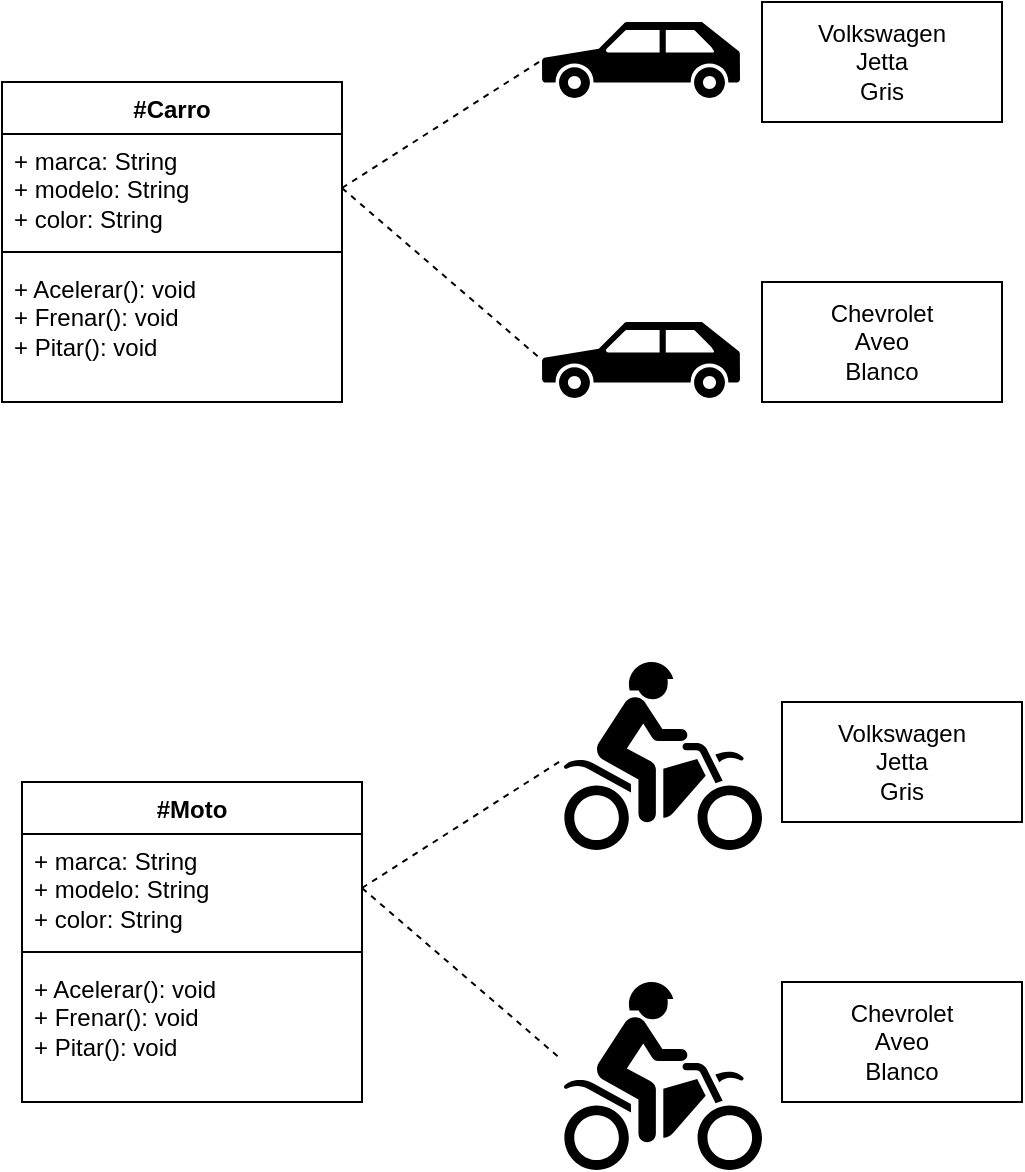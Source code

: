 <mxfile>
    <diagram id="hEzunQswsyKDb5-E51Rx" name="Page-1">
        <mxGraphModel dx="914" dy="483" grid="1" gridSize="10" guides="1" tooltips="1" connect="1" arrows="1" fold="1" page="1" pageScale="1" pageWidth="850" pageHeight="1100" math="0" shadow="0">
            <root>
                <mxCell id="0"/>
                <mxCell id="1" parent="0"/>
                <mxCell id="18" value="#Carro" style="swimlane;fontStyle=1;align=center;verticalAlign=top;childLayout=stackLayout;horizontal=1;startSize=26;horizontalStack=0;resizeParent=1;resizeParentMax=0;resizeLast=0;collapsible=1;marginBottom=0;whiteSpace=wrap;html=1;" parent="1" vertex="1">
                    <mxGeometry x="30" y="130" width="170" height="160" as="geometry">
                        <mxRectangle x="30" y="130" width="230" height="30" as="alternateBounds"/>
                    </mxGeometry>
                </mxCell>
                <mxCell id="19" value="+ marca: String&lt;div&gt;&lt;span style=&quot;color: rgb(0, 0, 0);&quot;&gt;+ modelo: String&lt;/span&gt;&lt;/div&gt;&lt;div&gt;&lt;span style=&quot;color: rgb(0, 0, 0);&quot;&gt;+ color: String&lt;/span&gt;&lt;span style=&quot;color: rgb(0, 0, 0);&quot;&gt;&lt;/span&gt;&lt;/div&gt;" style="text;strokeColor=none;fillColor=none;align=left;verticalAlign=top;spacingLeft=4;spacingRight=4;overflow=hidden;rotatable=0;points=[[0,0.5],[1,0.5]];portConstraint=eastwest;whiteSpace=wrap;html=1;" parent="18" vertex="1">
                    <mxGeometry y="26" width="170" height="54" as="geometry"/>
                </mxCell>
                <mxCell id="20" value="" style="line;strokeWidth=1;fillColor=none;align=left;verticalAlign=middle;spacingTop=-1;spacingLeft=3;spacingRight=3;rotatable=0;labelPosition=right;points=[];portConstraint=eastwest;strokeColor=inherit;" parent="18" vertex="1">
                    <mxGeometry y="80" width="170" height="10" as="geometry"/>
                </mxCell>
                <mxCell id="21" value="+ Acelerar(): void&lt;div&gt;+ Frenar(): void&lt;div&gt;+ Pitar(): void&lt;/div&gt;&lt;/div&gt;" style="text;strokeColor=none;fillColor=none;align=left;verticalAlign=top;spacingLeft=4;spacingRight=4;overflow=hidden;rotatable=0;points=[[0,0.5],[1,0.5]];portConstraint=eastwest;whiteSpace=wrap;html=1;" parent="18" vertex="1">
                    <mxGeometry y="90" width="170" height="70" as="geometry"/>
                </mxCell>
                <mxCell id="22" value="" style="endArrow=none;dashed=1;html=1;exitX=1;exitY=0.5;exitDx=0;exitDy=0;entryX=0;entryY=0.5;entryDx=0;entryDy=0;entryPerimeter=0;" parent="1" source="19" edge="1" target="26">
                    <mxGeometry width="50" height="50" relative="1" as="geometry">
                        <mxPoint x="420" y="240" as="sourcePoint"/>
                        <mxPoint x="290" y="130" as="targetPoint"/>
                    </mxGeometry>
                </mxCell>
                <mxCell id="25" value="" style="endArrow=none;dashed=1;html=1;exitX=1;exitY=0.5;exitDx=0;exitDy=0;entryX=0;entryY=0.5;entryDx=0;entryDy=0;entryPerimeter=0;" parent="1" source="19" target="27" edge="1">
                    <mxGeometry width="50" height="50" relative="1" as="geometry">
                        <mxPoint x="210" y="193" as="sourcePoint"/>
                        <mxPoint x="291" y="262" as="targetPoint"/>
                    </mxGeometry>
                </mxCell>
                <mxCell id="26" value="" style="shape=mxgraph.signs.transportation.car_3;html=1;pointerEvents=1;fillColor=#000000;strokeColor=none;verticalLabelPosition=bottom;verticalAlign=top;align=center;" vertex="1" parent="1">
                    <mxGeometry x="300" y="100" width="99" height="38" as="geometry"/>
                </mxCell>
                <mxCell id="27" value="" style="shape=mxgraph.signs.transportation.car_3;html=1;pointerEvents=1;fillColor=#000000;strokeColor=none;verticalLabelPosition=bottom;verticalAlign=top;align=center;" vertex="1" parent="1">
                    <mxGeometry x="300" y="250" width="99" height="38" as="geometry"/>
                </mxCell>
                <mxCell id="29" value="Volkswagen&lt;div&gt;Jetta&lt;/div&gt;&lt;div&gt;Gris&lt;/div&gt;" style="rounded=0;whiteSpace=wrap;html=1;" vertex="1" parent="1">
                    <mxGeometry x="410" y="90" width="120" height="60" as="geometry"/>
                </mxCell>
                <mxCell id="30" value="Chevrolet&lt;br&gt;&lt;div&gt;Aveo&lt;/div&gt;&lt;div&gt;Blanco&lt;/div&gt;" style="rounded=0;whiteSpace=wrap;html=1;" vertex="1" parent="1">
                    <mxGeometry x="410" y="230" width="120" height="60" as="geometry"/>
                </mxCell>
                <mxCell id="31" value="#Moto" style="swimlane;fontStyle=1;align=center;verticalAlign=top;childLayout=stackLayout;horizontal=1;startSize=26;horizontalStack=0;resizeParent=1;resizeParentMax=0;resizeLast=0;collapsible=1;marginBottom=0;whiteSpace=wrap;html=1;" vertex="1" parent="1">
                    <mxGeometry x="40" y="480" width="170" height="160" as="geometry">
                        <mxRectangle x="30" y="130" width="230" height="30" as="alternateBounds"/>
                    </mxGeometry>
                </mxCell>
                <mxCell id="32" value="+ marca: String&lt;div&gt;&lt;span style=&quot;color: rgb(0, 0, 0);&quot;&gt;+ modelo: String&lt;/span&gt;&lt;/div&gt;&lt;div&gt;&lt;span style=&quot;color: rgb(0, 0, 0);&quot;&gt;+ color: String&lt;/span&gt;&lt;span style=&quot;color: rgb(0, 0, 0);&quot;&gt;&lt;/span&gt;&lt;/div&gt;" style="text;strokeColor=none;fillColor=none;align=left;verticalAlign=top;spacingLeft=4;spacingRight=4;overflow=hidden;rotatable=0;points=[[0,0.5],[1,0.5]];portConstraint=eastwest;whiteSpace=wrap;html=1;" vertex="1" parent="31">
                    <mxGeometry y="26" width="170" height="54" as="geometry"/>
                </mxCell>
                <mxCell id="33" value="" style="line;strokeWidth=1;fillColor=none;align=left;verticalAlign=middle;spacingTop=-1;spacingLeft=3;spacingRight=3;rotatable=0;labelPosition=right;points=[];portConstraint=eastwest;strokeColor=inherit;" vertex="1" parent="31">
                    <mxGeometry y="80" width="170" height="10" as="geometry"/>
                </mxCell>
                <mxCell id="34" value="+ Acelerar(): void&lt;div&gt;+ Frenar(): void&lt;div&gt;+ Pitar(): void&lt;/div&gt;&lt;/div&gt;" style="text;strokeColor=none;fillColor=none;align=left;verticalAlign=top;spacingLeft=4;spacingRight=4;overflow=hidden;rotatable=0;points=[[0,0.5],[1,0.5]];portConstraint=eastwest;whiteSpace=wrap;html=1;" vertex="1" parent="31">
                    <mxGeometry y="90" width="170" height="70" as="geometry"/>
                </mxCell>
                <mxCell id="35" value="" style="endArrow=none;dashed=1;html=1;exitX=1;exitY=0.5;exitDx=0;exitDy=0;entryX=0;entryY=0.5;entryDx=0;entryDy=0;entryPerimeter=0;" edge="1" parent="1" source="32">
                    <mxGeometry width="50" height="50" relative="1" as="geometry">
                        <mxPoint x="430" y="590" as="sourcePoint"/>
                        <mxPoint x="310" y="469.0" as="targetPoint"/>
                    </mxGeometry>
                </mxCell>
                <mxCell id="36" value="" style="endArrow=none;dashed=1;html=1;exitX=1;exitY=0.5;exitDx=0;exitDy=0;entryX=0;entryY=0.5;entryDx=0;entryDy=0;entryPerimeter=0;" edge="1" parent="1" source="32">
                    <mxGeometry width="50" height="50" relative="1" as="geometry">
                        <mxPoint x="220" y="543" as="sourcePoint"/>
                        <mxPoint x="310" y="619" as="targetPoint"/>
                    </mxGeometry>
                </mxCell>
                <mxCell id="39" value="Volkswagen&lt;div&gt;Jetta&lt;/div&gt;&lt;div&gt;Gris&lt;/div&gt;" style="rounded=0;whiteSpace=wrap;html=1;" vertex="1" parent="1">
                    <mxGeometry x="420" y="440" width="120" height="60" as="geometry"/>
                </mxCell>
                <mxCell id="40" value="Chevrolet&lt;br&gt;&lt;div&gt;Aveo&lt;/div&gt;&lt;div&gt;Blanco&lt;/div&gt;" style="rounded=0;whiteSpace=wrap;html=1;" vertex="1" parent="1">
                    <mxGeometry x="420" y="580" width="120" height="60" as="geometry"/>
                </mxCell>
                <mxCell id="41" value="" style="shape=mxgraph.signs.sports.dirt_bike;html=1;pointerEvents=1;fillColor=#000000;strokeColor=none;verticalLabelPosition=bottom;verticalAlign=top;align=center;" vertex="1" parent="1">
                    <mxGeometry x="311" y="420" width="99" height="94" as="geometry"/>
                </mxCell>
                <mxCell id="42" value="" style="shape=mxgraph.signs.sports.dirt_bike;html=1;pointerEvents=1;fillColor=#000000;strokeColor=none;verticalLabelPosition=bottom;verticalAlign=top;align=center;" vertex="1" parent="1">
                    <mxGeometry x="311" y="580" width="99" height="94" as="geometry"/>
                </mxCell>
            </root>
        </mxGraphModel>
    </diagram>
</mxfile>